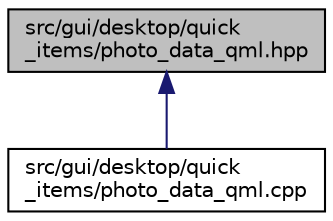 digraph "src/gui/desktop/quick_items/photo_data_qml.hpp"
{
 // LATEX_PDF_SIZE
  edge [fontname="Helvetica",fontsize="10",labelfontname="Helvetica",labelfontsize="10"];
  node [fontname="Helvetica",fontsize="10",shape=record];
  Node1 [label="src/gui/desktop/quick\l_items/photo_data_qml.hpp",height=0.2,width=0.4,color="black", fillcolor="grey75", style="filled", fontcolor="black",tooltip=" "];
  Node1 -> Node2 [dir="back",color="midnightblue",fontsize="10",style="solid",fontname="Helvetica"];
  Node2 [label="src/gui/desktop/quick\l_items/photo_data_qml.cpp",height=0.2,width=0.4,color="black", fillcolor="white", style="filled",URL="$photo__data__qml_8cpp.html",tooltip=" "];
}
